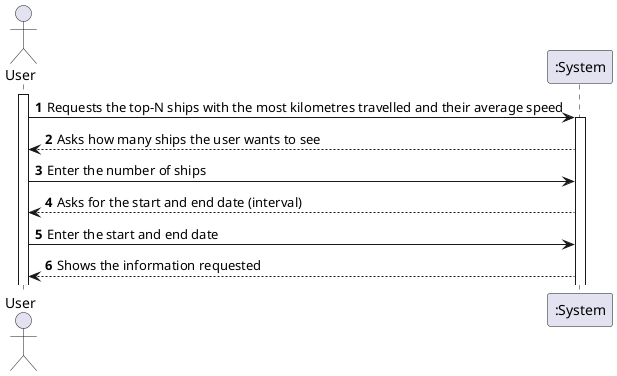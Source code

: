 @startuml
'https://plantuml.com/sequence-diagram

autonumber

actor "User" as USER

activate USER
USER -> ":System" : Requests the top-N ships with the most kilometres travelled and their average speed

activate ":System"
":System" --> USER : Asks how many ships the user wants to see

USER -> ":System" : Enter the number of ships
":System" --> USER : Asks for the start and end date (interval)

USER -> ":System" : Enter the start and end date

":System" --> USER : Shows the information requested



@enduml
